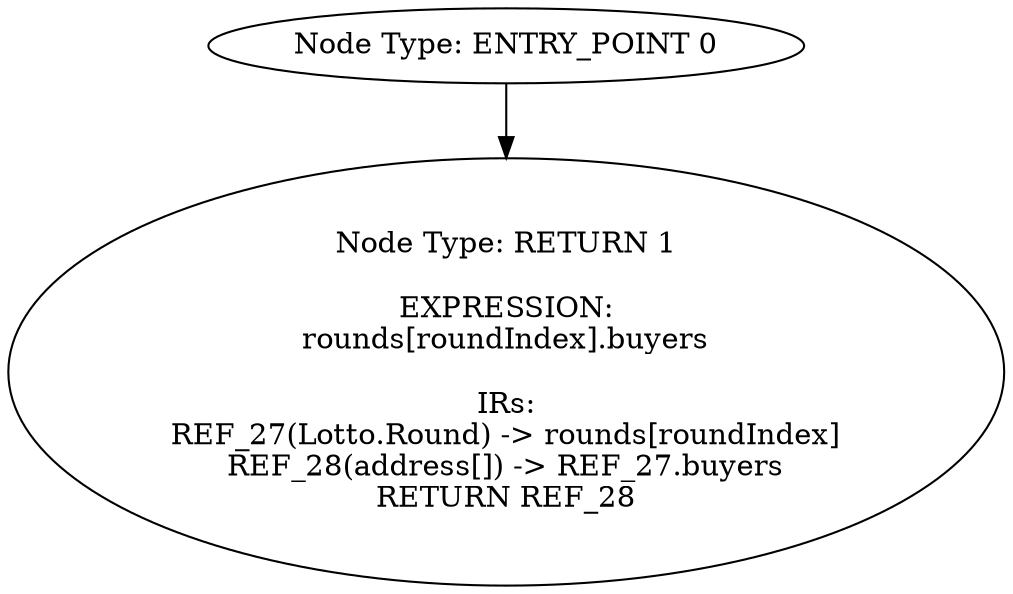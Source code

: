 digraph{
0[label="Node Type: ENTRY_POINT 0
"];
0->1;
1[label="Node Type: RETURN 1

EXPRESSION:
rounds[roundIndex].buyers

IRs:
REF_27(Lotto.Round) -> rounds[roundIndex]
REF_28(address[]) -> REF_27.buyers
RETURN REF_28"];
}
